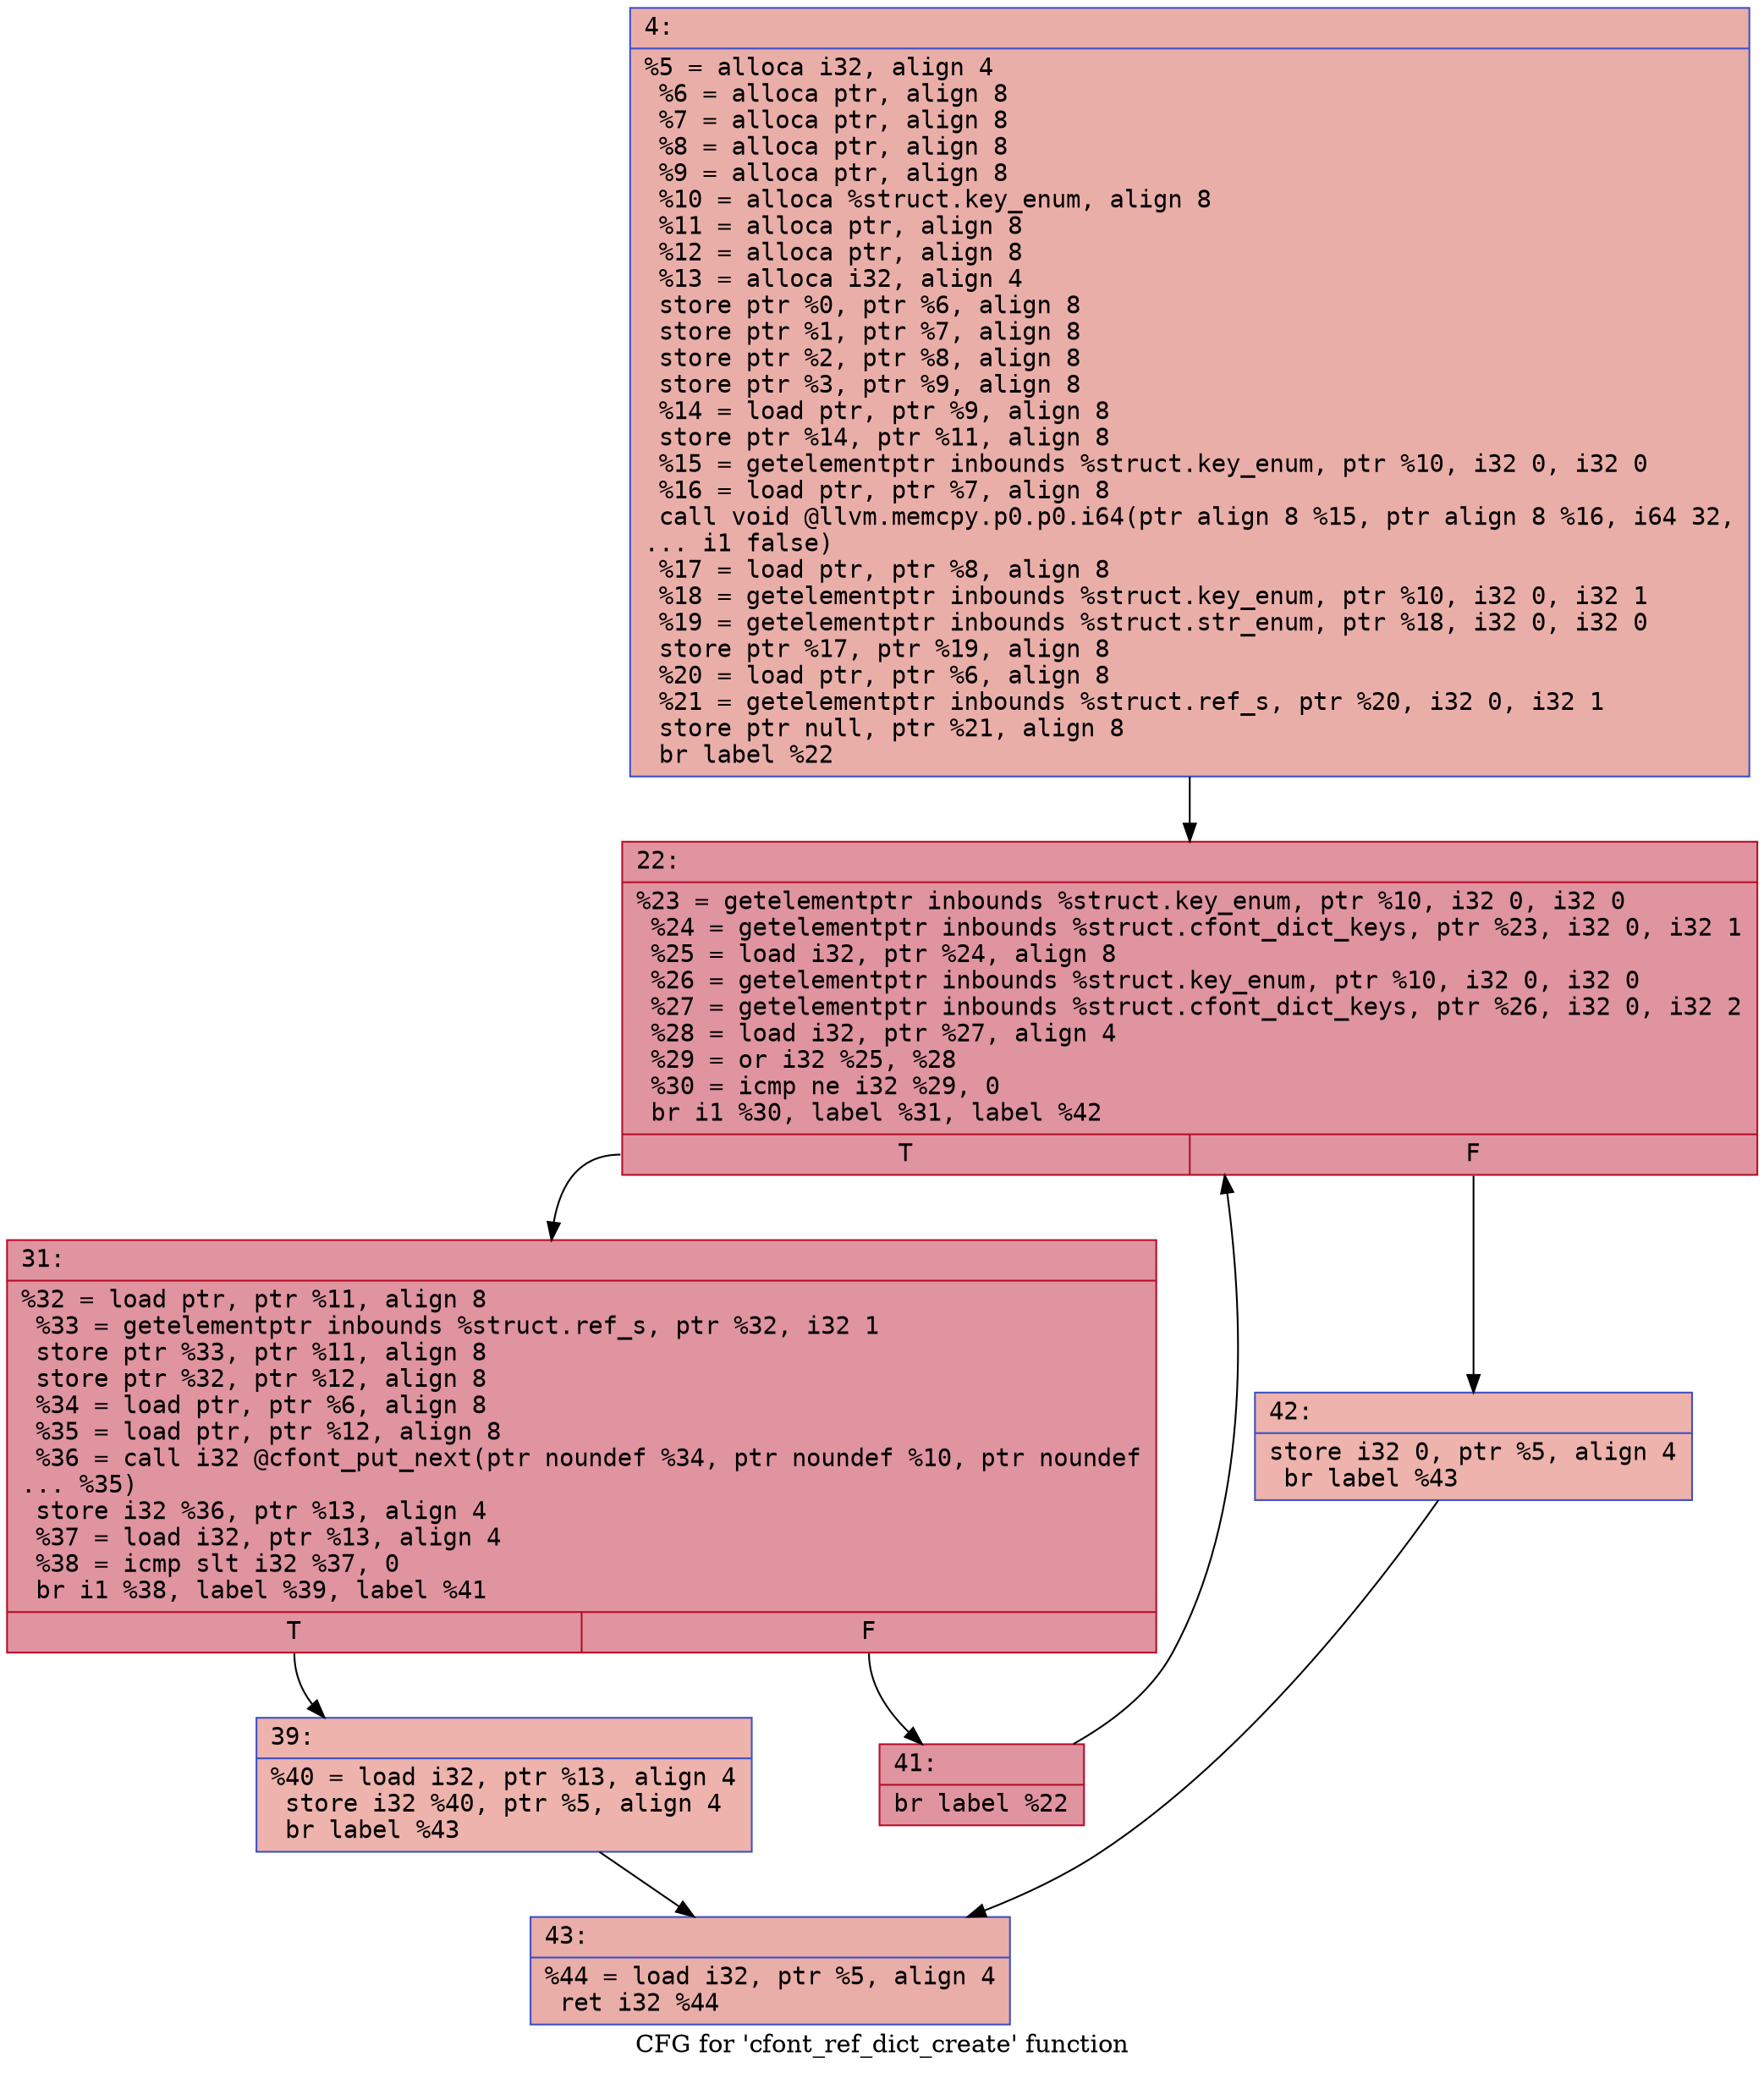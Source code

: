 digraph "CFG for 'cfont_ref_dict_create' function" {
	label="CFG for 'cfont_ref_dict_create' function";

	Node0x600001706350 [shape=record,color="#3d50c3ff", style=filled, fillcolor="#d0473d70" fontname="Courier",label="{4:\l|  %5 = alloca i32, align 4\l  %6 = alloca ptr, align 8\l  %7 = alloca ptr, align 8\l  %8 = alloca ptr, align 8\l  %9 = alloca ptr, align 8\l  %10 = alloca %struct.key_enum, align 8\l  %11 = alloca ptr, align 8\l  %12 = alloca ptr, align 8\l  %13 = alloca i32, align 4\l  store ptr %0, ptr %6, align 8\l  store ptr %1, ptr %7, align 8\l  store ptr %2, ptr %8, align 8\l  store ptr %3, ptr %9, align 8\l  %14 = load ptr, ptr %9, align 8\l  store ptr %14, ptr %11, align 8\l  %15 = getelementptr inbounds %struct.key_enum, ptr %10, i32 0, i32 0\l  %16 = load ptr, ptr %7, align 8\l  call void @llvm.memcpy.p0.p0.i64(ptr align 8 %15, ptr align 8 %16, i64 32,\l... i1 false)\l  %17 = load ptr, ptr %8, align 8\l  %18 = getelementptr inbounds %struct.key_enum, ptr %10, i32 0, i32 1\l  %19 = getelementptr inbounds %struct.str_enum, ptr %18, i32 0, i32 0\l  store ptr %17, ptr %19, align 8\l  %20 = load ptr, ptr %6, align 8\l  %21 = getelementptr inbounds %struct.ref_s, ptr %20, i32 0, i32 1\l  store ptr null, ptr %21, align 8\l  br label %22\l}"];
	Node0x600001706350 -> Node0x6000017063a0[tooltip="4 -> 22\nProbability 100.00%" ];
	Node0x6000017063a0 [shape=record,color="#b70d28ff", style=filled, fillcolor="#b70d2870" fontname="Courier",label="{22:\l|  %23 = getelementptr inbounds %struct.key_enum, ptr %10, i32 0, i32 0\l  %24 = getelementptr inbounds %struct.cfont_dict_keys, ptr %23, i32 0, i32 1\l  %25 = load i32, ptr %24, align 8\l  %26 = getelementptr inbounds %struct.key_enum, ptr %10, i32 0, i32 0\l  %27 = getelementptr inbounds %struct.cfont_dict_keys, ptr %26, i32 0, i32 2\l  %28 = load i32, ptr %27, align 4\l  %29 = or i32 %25, %28\l  %30 = icmp ne i32 %29, 0\l  br i1 %30, label %31, label %42\l|{<s0>T|<s1>F}}"];
	Node0x6000017063a0:s0 -> Node0x6000017063f0[tooltip="22 -> 31\nProbability 96.88%" ];
	Node0x6000017063a0:s1 -> Node0x6000017064e0[tooltip="22 -> 42\nProbability 3.12%" ];
	Node0x6000017063f0 [shape=record,color="#b70d28ff", style=filled, fillcolor="#b70d2870" fontname="Courier",label="{31:\l|  %32 = load ptr, ptr %11, align 8\l  %33 = getelementptr inbounds %struct.ref_s, ptr %32, i32 1\l  store ptr %33, ptr %11, align 8\l  store ptr %32, ptr %12, align 8\l  %34 = load ptr, ptr %6, align 8\l  %35 = load ptr, ptr %12, align 8\l  %36 = call i32 @cfont_put_next(ptr noundef %34, ptr noundef %10, ptr noundef\l... %35)\l  store i32 %36, ptr %13, align 4\l  %37 = load i32, ptr %13, align 4\l  %38 = icmp slt i32 %37, 0\l  br i1 %38, label %39, label %41\l|{<s0>T|<s1>F}}"];
	Node0x6000017063f0:s0 -> Node0x600001706440[tooltip="31 -> 39\nProbability 3.12%" ];
	Node0x6000017063f0:s1 -> Node0x600001706490[tooltip="31 -> 41\nProbability 96.88%" ];
	Node0x600001706440 [shape=record,color="#3d50c3ff", style=filled, fillcolor="#d6524470" fontname="Courier",label="{39:\l|  %40 = load i32, ptr %13, align 4\l  store i32 %40, ptr %5, align 4\l  br label %43\l}"];
	Node0x600001706440 -> Node0x600001706530[tooltip="39 -> 43\nProbability 100.00%" ];
	Node0x600001706490 [shape=record,color="#b70d28ff", style=filled, fillcolor="#b70d2870" fontname="Courier",label="{41:\l|  br label %22\l}"];
	Node0x600001706490 -> Node0x6000017063a0[tooltip="41 -> 22\nProbability 100.00%" ];
	Node0x6000017064e0 [shape=record,color="#3d50c3ff", style=filled, fillcolor="#d6524470" fontname="Courier",label="{42:\l|  store i32 0, ptr %5, align 4\l  br label %43\l}"];
	Node0x6000017064e0 -> Node0x600001706530[tooltip="42 -> 43\nProbability 100.00%" ];
	Node0x600001706530 [shape=record,color="#3d50c3ff", style=filled, fillcolor="#d0473d70" fontname="Courier",label="{43:\l|  %44 = load i32, ptr %5, align 4\l  ret i32 %44\l}"];
}

